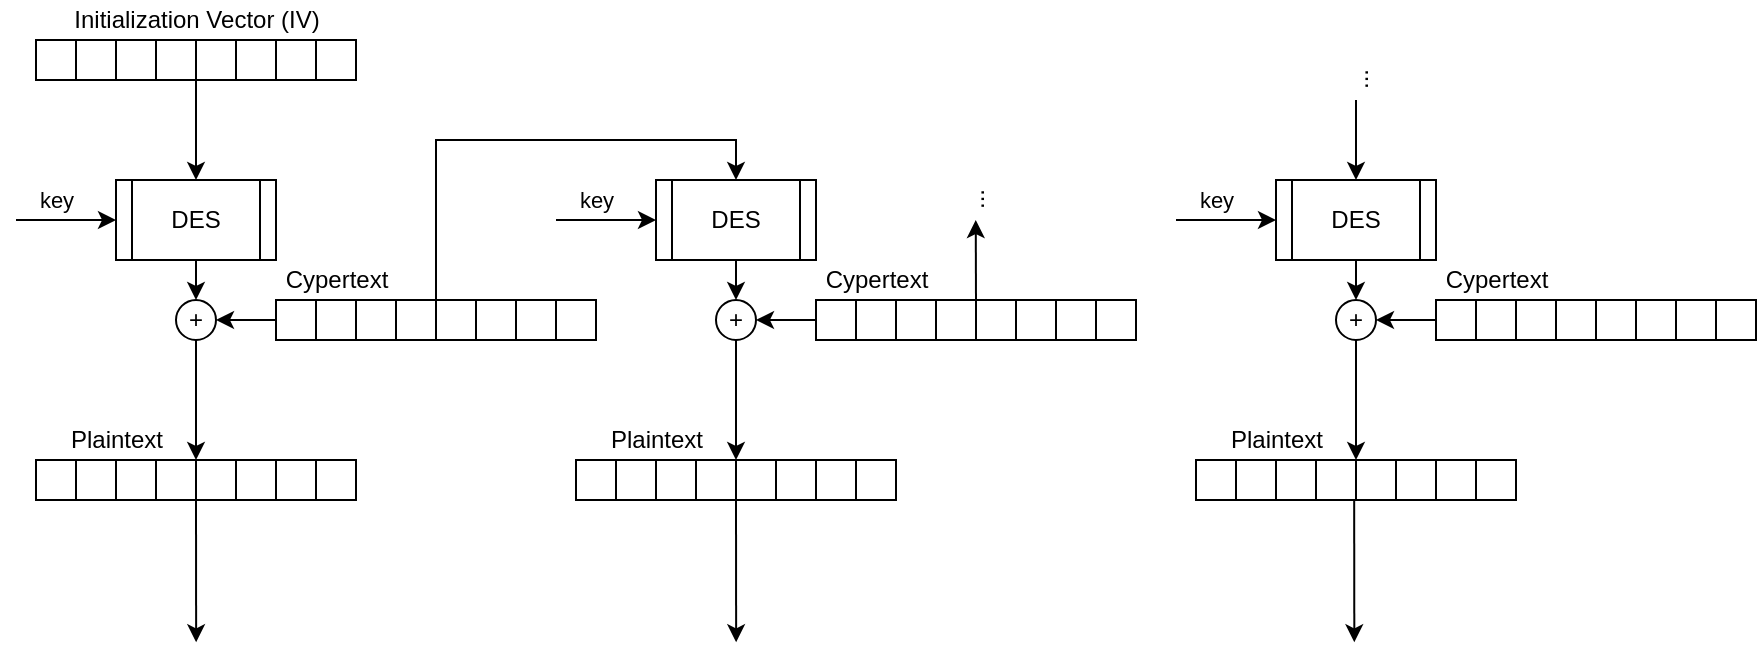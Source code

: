 <mxfile>
    <diagram id="3NcQZS5pEJk56OBwyhkH" name="Page-1">
        <mxGraphModel dx="1428" dy="992" grid="1" gridSize="10" guides="1" tooltips="1" connect="1" arrows="1" fold="1" page="1" pageScale="1" pageWidth="1654" pageHeight="2336" math="0" shadow="0">
            <root>
                <mxCell id="0"/>
                <mxCell id="1" parent="0"/>
                <mxCell id="14" value="key" style="edgeStyle=none;html=1;entryX=0;entryY=0.5;entryDx=0;entryDy=0;" parent="1" target="12" edge="1">
                    <mxGeometry x="-0.2" y="10" relative="1" as="geometry">
                        <mxPoint x="10" y="120" as="sourcePoint"/>
                        <mxPoint as="offset"/>
                    </mxGeometry>
                </mxCell>
                <mxCell id="2" value="" style="whiteSpace=wrap;html=1;" parent="1" vertex="1">
                    <mxGeometry x="20" y="30" width="20" height="20" as="geometry"/>
                </mxCell>
                <mxCell id="3" value="" style="whiteSpace=wrap;html=1;" parent="1" vertex="1">
                    <mxGeometry x="40" y="30" width="20" height="20" as="geometry"/>
                </mxCell>
                <mxCell id="4" value="" style="whiteSpace=wrap;html=1;" parent="1" vertex="1">
                    <mxGeometry x="60" y="30" width="20" height="20" as="geometry"/>
                </mxCell>
                <mxCell id="5" value="" style="whiteSpace=wrap;html=1;" parent="1" vertex="1">
                    <mxGeometry x="80" y="30" width="20" height="20" as="geometry"/>
                </mxCell>
                <mxCell id="13" style="edgeStyle=none;html=1;exitX=0;exitY=1;exitDx=0;exitDy=0;entryX=0.5;entryY=0;entryDx=0;entryDy=0;" parent="1" source="7" target="12" edge="1">
                    <mxGeometry relative="1" as="geometry"/>
                </mxCell>
                <mxCell id="7" value="" style="whiteSpace=wrap;html=1;" parent="1" vertex="1">
                    <mxGeometry x="100" y="30" width="20" height="20" as="geometry"/>
                </mxCell>
                <mxCell id="8" value="" style="whiteSpace=wrap;html=1;" parent="1" vertex="1">
                    <mxGeometry x="120" y="30" width="20" height="20" as="geometry"/>
                </mxCell>
                <mxCell id="9" value="" style="whiteSpace=wrap;html=1;" parent="1" vertex="1">
                    <mxGeometry x="140" y="30" width="20" height="20" as="geometry"/>
                </mxCell>
                <mxCell id="10" value="" style="whiteSpace=wrap;html=1;" parent="1" vertex="1">
                    <mxGeometry x="160" y="30" width="20" height="20" as="geometry"/>
                </mxCell>
                <mxCell id="16" style="edgeStyle=none;html=1;exitX=0.5;exitY=1;exitDx=0;exitDy=0;entryX=0.5;entryY=0;entryDx=0;entryDy=0;" parent="1" source="12" target="15" edge="1">
                    <mxGeometry relative="1" as="geometry"/>
                </mxCell>
                <mxCell id="12" value="DES" style="shape=process;whiteSpace=wrap;html=1;backgroundOutline=1;" parent="1" vertex="1">
                    <mxGeometry x="60" y="100" width="80" height="40" as="geometry"/>
                </mxCell>
                <mxCell id="37" style="edgeStyle=none;html=1;exitX=0.5;exitY=1;exitDx=0;exitDy=0;entryX=0;entryY=0;entryDx=0;entryDy=0;" parent="1" source="15" target="32" edge="1">
                    <mxGeometry relative="1" as="geometry"/>
                </mxCell>
                <mxCell id="15" value="+" style="ellipse;whiteSpace=wrap;html=1;" parent="1" vertex="1">
                    <mxGeometry x="90" y="160" width="20" height="20" as="geometry"/>
                </mxCell>
                <mxCell id="95" style="edgeStyle=none;html=1;exitX=0;exitY=0.5;exitDx=0;exitDy=0;entryX=1;entryY=0.5;entryDx=0;entryDy=0;" edge="1" parent="1" source="17" target="15">
                    <mxGeometry relative="1" as="geometry"/>
                </mxCell>
                <mxCell id="17" value="" style="whiteSpace=wrap;html=1;" parent="1" vertex="1">
                    <mxGeometry x="140" y="160" width="20" height="20" as="geometry"/>
                </mxCell>
                <mxCell id="18" value="" style="whiteSpace=wrap;html=1;" parent="1" vertex="1">
                    <mxGeometry x="160" y="160" width="20" height="20" as="geometry"/>
                </mxCell>
                <mxCell id="19" value="" style="whiteSpace=wrap;html=1;" parent="1" vertex="1">
                    <mxGeometry x="180" y="160" width="20" height="20" as="geometry"/>
                </mxCell>
                <mxCell id="120" style="edgeStyle=none;html=1;exitX=1;exitY=0;exitDx=0;exitDy=0;entryX=0.5;entryY=0;entryDx=0;entryDy=0;rounded=0;" edge="1" parent="1" source="20" target="98">
                    <mxGeometry relative="1" as="geometry">
                        <Array as="points">
                            <mxPoint x="220" y="80"/>
                            <mxPoint x="370" y="80"/>
                        </Array>
                    </mxGeometry>
                </mxCell>
                <mxCell id="20" value="" style="whiteSpace=wrap;html=1;" parent="1" vertex="1">
                    <mxGeometry x="200" y="160" width="20" height="20" as="geometry"/>
                </mxCell>
                <mxCell id="21" value="" style="whiteSpace=wrap;html=1;" parent="1" vertex="1">
                    <mxGeometry x="220" y="160" width="20" height="20" as="geometry"/>
                </mxCell>
                <mxCell id="22" value="" style="whiteSpace=wrap;html=1;" parent="1" vertex="1">
                    <mxGeometry x="240" y="160" width="20" height="20" as="geometry"/>
                </mxCell>
                <mxCell id="23" value="" style="whiteSpace=wrap;html=1;" parent="1" vertex="1">
                    <mxGeometry x="260" y="160" width="20" height="20" as="geometry"/>
                </mxCell>
                <mxCell id="24" value="" style="whiteSpace=wrap;html=1;" parent="1" vertex="1">
                    <mxGeometry x="280" y="160" width="20" height="20" as="geometry"/>
                </mxCell>
                <mxCell id="26" value="Initialization Vector (IV)" style="text;html=1;resizable=0;autosize=1;align=center;verticalAlign=middle;points=[];fillColor=none;strokeColor=none;rounded=0;" parent="1" vertex="1">
                    <mxGeometry x="30" y="10" width="140" height="20" as="geometry"/>
                </mxCell>
                <mxCell id="27" value="Cypertext" style="text;html=1;resizable=0;autosize=1;align=center;verticalAlign=middle;points=[];fillColor=none;strokeColor=none;rounded=0;" parent="1" vertex="1">
                    <mxGeometry x="135" y="140" width="70" height="20" as="geometry"/>
                </mxCell>
                <mxCell id="28" value="" style="whiteSpace=wrap;html=1;" parent="1" vertex="1">
                    <mxGeometry x="20" y="240" width="20" height="20" as="geometry"/>
                </mxCell>
                <mxCell id="29" value="" style="whiteSpace=wrap;html=1;" parent="1" vertex="1">
                    <mxGeometry x="40" y="240" width="20" height="20" as="geometry"/>
                </mxCell>
                <mxCell id="30" value="" style="whiteSpace=wrap;html=1;" parent="1" vertex="1">
                    <mxGeometry x="60" y="240" width="20" height="20" as="geometry"/>
                </mxCell>
                <mxCell id="38" style="edgeStyle=none;html=1;exitX=1;exitY=1;exitDx=0;exitDy=0;" parent="1" source="31" edge="1">
                    <mxGeometry relative="1" as="geometry">
                        <mxPoint x="100.069" y="331.149" as="targetPoint"/>
                    </mxGeometry>
                </mxCell>
                <mxCell id="31" value="" style="whiteSpace=wrap;html=1;" parent="1" vertex="1">
                    <mxGeometry x="80" y="240" width="20" height="20" as="geometry"/>
                </mxCell>
                <mxCell id="32" value="" style="whiteSpace=wrap;html=1;" parent="1" vertex="1">
                    <mxGeometry x="100" y="240" width="20" height="20" as="geometry"/>
                </mxCell>
                <mxCell id="33" value="" style="whiteSpace=wrap;html=1;" parent="1" vertex="1">
                    <mxGeometry x="120" y="240" width="20" height="20" as="geometry"/>
                </mxCell>
                <mxCell id="34" value="" style="whiteSpace=wrap;html=1;" parent="1" vertex="1">
                    <mxGeometry x="140" y="240" width="20" height="20" as="geometry"/>
                </mxCell>
                <mxCell id="35" value="" style="whiteSpace=wrap;html=1;" parent="1" vertex="1">
                    <mxGeometry x="160" y="240" width="20" height="20" as="geometry"/>
                </mxCell>
                <mxCell id="36" value="Plaintext" style="text;html=1;resizable=0;autosize=1;align=center;verticalAlign=middle;points=[];fillColor=none;strokeColor=none;rounded=0;" parent="1" vertex="1">
                    <mxGeometry x="30" y="220" width="60" height="20" as="geometry"/>
                </mxCell>
                <mxCell id="96" value="key" style="edgeStyle=none;html=1;entryX=0;entryY=0.5;entryDx=0;entryDy=0;" edge="1" parent="1" target="98">
                    <mxGeometry x="-0.2" y="10" relative="1" as="geometry">
                        <mxPoint x="280" y="120" as="sourcePoint"/>
                        <mxPoint as="offset"/>
                    </mxGeometry>
                </mxCell>
                <mxCell id="97" style="edgeStyle=none;html=1;exitX=0.5;exitY=1;exitDx=0;exitDy=0;entryX=0.5;entryY=0;entryDx=0;entryDy=0;" edge="1" parent="1" source="98" target="100">
                    <mxGeometry relative="1" as="geometry"/>
                </mxCell>
                <mxCell id="98" value="DES" style="shape=process;whiteSpace=wrap;html=1;backgroundOutline=1;" vertex="1" parent="1">
                    <mxGeometry x="330" y="100" width="80" height="40" as="geometry"/>
                </mxCell>
                <mxCell id="99" style="edgeStyle=none;html=1;exitX=0.5;exitY=1;exitDx=0;exitDy=0;entryX=0;entryY=0;entryDx=0;entryDy=0;" edge="1" parent="1" source="100" target="115">
                    <mxGeometry relative="1" as="geometry"/>
                </mxCell>
                <mxCell id="100" value="+" style="ellipse;whiteSpace=wrap;html=1;" vertex="1" parent="1">
                    <mxGeometry x="360" y="160" width="20" height="20" as="geometry"/>
                </mxCell>
                <mxCell id="101" style="edgeStyle=none;html=1;exitX=0;exitY=0.5;exitDx=0;exitDy=0;entryX=1;entryY=0.5;entryDx=0;entryDy=0;" edge="1" parent="1" source="102" target="100">
                    <mxGeometry relative="1" as="geometry"/>
                </mxCell>
                <mxCell id="102" value="" style="whiteSpace=wrap;html=1;" vertex="1" parent="1">
                    <mxGeometry x="410" y="160" width="20" height="20" as="geometry"/>
                </mxCell>
                <mxCell id="103" value="" style="whiteSpace=wrap;html=1;" vertex="1" parent="1">
                    <mxGeometry x="430" y="160" width="20" height="20" as="geometry"/>
                </mxCell>
                <mxCell id="104" value="" style="whiteSpace=wrap;html=1;" vertex="1" parent="1">
                    <mxGeometry x="450" y="160" width="20" height="20" as="geometry"/>
                </mxCell>
                <mxCell id="146" style="edgeStyle=none;rounded=0;html=1;exitX=1;exitY=0;exitDx=0;exitDy=0;" edge="1" parent="1" source="105">
                    <mxGeometry relative="1" as="geometry">
                        <mxPoint x="489.87" y="120" as="targetPoint"/>
                    </mxGeometry>
                </mxCell>
                <mxCell id="105" value="" style="whiteSpace=wrap;html=1;" vertex="1" parent="1">
                    <mxGeometry x="470" y="160" width="20" height="20" as="geometry"/>
                </mxCell>
                <mxCell id="106" value="" style="whiteSpace=wrap;html=1;" vertex="1" parent="1">
                    <mxGeometry x="490" y="160" width="20" height="20" as="geometry"/>
                </mxCell>
                <mxCell id="107" value="" style="whiteSpace=wrap;html=1;" vertex="1" parent="1">
                    <mxGeometry x="510" y="160" width="20" height="20" as="geometry"/>
                </mxCell>
                <mxCell id="108" value="" style="whiteSpace=wrap;html=1;" vertex="1" parent="1">
                    <mxGeometry x="530" y="160" width="20" height="20" as="geometry"/>
                </mxCell>
                <mxCell id="109" value="" style="whiteSpace=wrap;html=1;" vertex="1" parent="1">
                    <mxGeometry x="550" y="160" width="20" height="20" as="geometry"/>
                </mxCell>
                <mxCell id="110" value="Cypertext" style="text;html=1;resizable=0;autosize=1;align=center;verticalAlign=middle;points=[];fillColor=none;strokeColor=none;rounded=0;" vertex="1" parent="1">
                    <mxGeometry x="405" y="140" width="70" height="20" as="geometry"/>
                </mxCell>
                <mxCell id="111" value="" style="whiteSpace=wrap;html=1;" vertex="1" parent="1">
                    <mxGeometry x="290" y="240" width="20" height="20" as="geometry"/>
                </mxCell>
                <mxCell id="112" value="" style="whiteSpace=wrap;html=1;" vertex="1" parent="1">
                    <mxGeometry x="310" y="240" width="20" height="20" as="geometry"/>
                </mxCell>
                <mxCell id="113" value="" style="whiteSpace=wrap;html=1;" vertex="1" parent="1">
                    <mxGeometry x="330" y="240" width="20" height="20" as="geometry"/>
                </mxCell>
                <mxCell id="114" value="" style="whiteSpace=wrap;html=1;" vertex="1" parent="1">
                    <mxGeometry x="350" y="240" width="20" height="20" as="geometry"/>
                </mxCell>
                <mxCell id="115" value="" style="whiteSpace=wrap;html=1;" vertex="1" parent="1">
                    <mxGeometry x="370" y="240" width="20" height="20" as="geometry"/>
                </mxCell>
                <mxCell id="116" value="" style="whiteSpace=wrap;html=1;" vertex="1" parent="1">
                    <mxGeometry x="390" y="240" width="20" height="20" as="geometry"/>
                </mxCell>
                <mxCell id="117" value="" style="whiteSpace=wrap;html=1;" vertex="1" parent="1">
                    <mxGeometry x="410" y="240" width="20" height="20" as="geometry"/>
                </mxCell>
                <mxCell id="118" value="" style="whiteSpace=wrap;html=1;" vertex="1" parent="1">
                    <mxGeometry x="430" y="240" width="20" height="20" as="geometry"/>
                </mxCell>
                <mxCell id="119" value="Plaintext" style="text;html=1;resizable=0;autosize=1;align=center;verticalAlign=middle;points=[];fillColor=none;strokeColor=none;rounded=0;" vertex="1" parent="1">
                    <mxGeometry x="300" y="220" width="60" height="20" as="geometry"/>
                </mxCell>
                <mxCell id="122" value="key" style="edgeStyle=none;html=1;entryX=0;entryY=0.5;entryDx=0;entryDy=0;" edge="1" parent="1" target="124">
                    <mxGeometry x="-0.2" y="10" relative="1" as="geometry">
                        <mxPoint x="590" y="120" as="sourcePoint"/>
                        <mxPoint as="offset"/>
                    </mxGeometry>
                </mxCell>
                <mxCell id="123" style="edgeStyle=none;html=1;exitX=0.5;exitY=1;exitDx=0;exitDy=0;entryX=0.5;entryY=0;entryDx=0;entryDy=0;" edge="1" parent="1" source="124" target="126">
                    <mxGeometry relative="1" as="geometry"/>
                </mxCell>
                <mxCell id="124" value="DES" style="shape=process;whiteSpace=wrap;html=1;backgroundOutline=1;" vertex="1" parent="1">
                    <mxGeometry x="640" y="100" width="80" height="40" as="geometry"/>
                </mxCell>
                <mxCell id="125" style="edgeStyle=none;html=1;exitX=0.5;exitY=1;exitDx=0;exitDy=0;entryX=0;entryY=0;entryDx=0;entryDy=0;" edge="1" parent="1" source="126" target="141">
                    <mxGeometry relative="1" as="geometry"/>
                </mxCell>
                <mxCell id="126" value="+" style="ellipse;whiteSpace=wrap;html=1;" vertex="1" parent="1">
                    <mxGeometry x="670" y="160" width="20" height="20" as="geometry"/>
                </mxCell>
                <mxCell id="127" style="edgeStyle=none;html=1;exitX=0;exitY=0.5;exitDx=0;exitDy=0;entryX=1;entryY=0.5;entryDx=0;entryDy=0;" edge="1" parent="1" source="128" target="126">
                    <mxGeometry relative="1" as="geometry"/>
                </mxCell>
                <mxCell id="128" value="" style="whiteSpace=wrap;html=1;" vertex="1" parent="1">
                    <mxGeometry x="720" y="160" width="20" height="20" as="geometry"/>
                </mxCell>
                <mxCell id="129" value="" style="whiteSpace=wrap;html=1;" vertex="1" parent="1">
                    <mxGeometry x="740" y="160" width="20" height="20" as="geometry"/>
                </mxCell>
                <mxCell id="130" value="" style="whiteSpace=wrap;html=1;" vertex="1" parent="1">
                    <mxGeometry x="760" y="160" width="20" height="20" as="geometry"/>
                </mxCell>
                <mxCell id="131" value="" style="whiteSpace=wrap;html=1;" vertex="1" parent="1">
                    <mxGeometry x="780" y="160" width="20" height="20" as="geometry"/>
                </mxCell>
                <mxCell id="132" value="" style="whiteSpace=wrap;html=1;" vertex="1" parent="1">
                    <mxGeometry x="800" y="160" width="20" height="20" as="geometry"/>
                </mxCell>
                <mxCell id="133" value="" style="whiteSpace=wrap;html=1;" vertex="1" parent="1">
                    <mxGeometry x="820" y="160" width="20" height="20" as="geometry"/>
                </mxCell>
                <mxCell id="134" value="" style="whiteSpace=wrap;html=1;" vertex="1" parent="1">
                    <mxGeometry x="840" y="160" width="20" height="20" as="geometry"/>
                </mxCell>
                <mxCell id="135" value="" style="whiteSpace=wrap;html=1;" vertex="1" parent="1">
                    <mxGeometry x="860" y="160" width="20" height="20" as="geometry"/>
                </mxCell>
                <mxCell id="136" value="Cypertext" style="text;html=1;resizable=0;autosize=1;align=center;verticalAlign=middle;points=[];fillColor=none;strokeColor=none;rounded=0;" vertex="1" parent="1">
                    <mxGeometry x="715" y="140" width="70" height="20" as="geometry"/>
                </mxCell>
                <mxCell id="137" value="" style="whiteSpace=wrap;html=1;" vertex="1" parent="1">
                    <mxGeometry x="600" y="240" width="20" height="20" as="geometry"/>
                </mxCell>
                <mxCell id="138" value="" style="whiteSpace=wrap;html=1;" vertex="1" parent="1">
                    <mxGeometry x="620" y="240" width="20" height="20" as="geometry"/>
                </mxCell>
                <mxCell id="139" value="" style="whiteSpace=wrap;html=1;" vertex="1" parent="1">
                    <mxGeometry x="640" y="240" width="20" height="20" as="geometry"/>
                </mxCell>
                <mxCell id="140" value="" style="whiteSpace=wrap;html=1;" vertex="1" parent="1">
                    <mxGeometry x="660" y="240" width="20" height="20" as="geometry"/>
                </mxCell>
                <mxCell id="141" value="" style="whiteSpace=wrap;html=1;" vertex="1" parent="1">
                    <mxGeometry x="680" y="240" width="20" height="20" as="geometry"/>
                </mxCell>
                <mxCell id="142" value="" style="whiteSpace=wrap;html=1;" vertex="1" parent="1">
                    <mxGeometry x="700" y="240" width="20" height="20" as="geometry"/>
                </mxCell>
                <mxCell id="143" value="" style="whiteSpace=wrap;html=1;" vertex="1" parent="1">
                    <mxGeometry x="720" y="240" width="20" height="20" as="geometry"/>
                </mxCell>
                <mxCell id="144" value="" style="whiteSpace=wrap;html=1;" vertex="1" parent="1">
                    <mxGeometry x="740" y="240" width="20" height="20" as="geometry"/>
                </mxCell>
                <mxCell id="145" value="Plaintext" style="text;html=1;resizable=0;autosize=1;align=center;verticalAlign=middle;points=[];fillColor=none;strokeColor=none;rounded=0;" vertex="1" parent="1">
                    <mxGeometry x="610" y="220" width="60" height="20" as="geometry"/>
                </mxCell>
                <mxCell id="147" value="..." style="text;html=1;resizable=0;autosize=1;align=center;verticalAlign=middle;points=[];fillColor=none;strokeColor=none;rounded=0;rotation=-90;" vertex="1" parent="1">
                    <mxGeometry x="475" y="100" width="30" height="20" as="geometry"/>
                </mxCell>
                <mxCell id="148" style="edgeStyle=none;rounded=0;html=1;entryX=0.5;entryY=0;entryDx=0;entryDy=0;" edge="1" parent="1" target="124">
                    <mxGeometry relative="1" as="geometry">
                        <mxPoint x="680" y="60" as="sourcePoint"/>
                    </mxGeometry>
                </mxCell>
                <mxCell id="149" value="..." style="text;html=1;resizable=0;autosize=1;align=center;verticalAlign=middle;points=[];fillColor=none;strokeColor=none;rounded=0;rotation=-90;" vertex="1" parent="1">
                    <mxGeometry x="667" y="40" width="30" height="20" as="geometry"/>
                </mxCell>
                <mxCell id="150" style="edgeStyle=none;html=1;exitX=1;exitY=1;exitDx=0;exitDy=0;" edge="1" parent="1">
                    <mxGeometry relative="1" as="geometry">
                        <mxPoint x="370.069" y="331.149" as="targetPoint"/>
                        <mxPoint x="370" y="260" as="sourcePoint"/>
                    </mxGeometry>
                </mxCell>
                <mxCell id="151" style="edgeStyle=none;html=1;exitX=1;exitY=1;exitDx=0;exitDy=0;" edge="1" parent="1">
                    <mxGeometry relative="1" as="geometry">
                        <mxPoint x="679.159" y="331.149" as="targetPoint"/>
                        <mxPoint x="679.09" y="260" as="sourcePoint"/>
                    </mxGeometry>
                </mxCell>
            </root>
        </mxGraphModel>
    </diagram>
</mxfile>